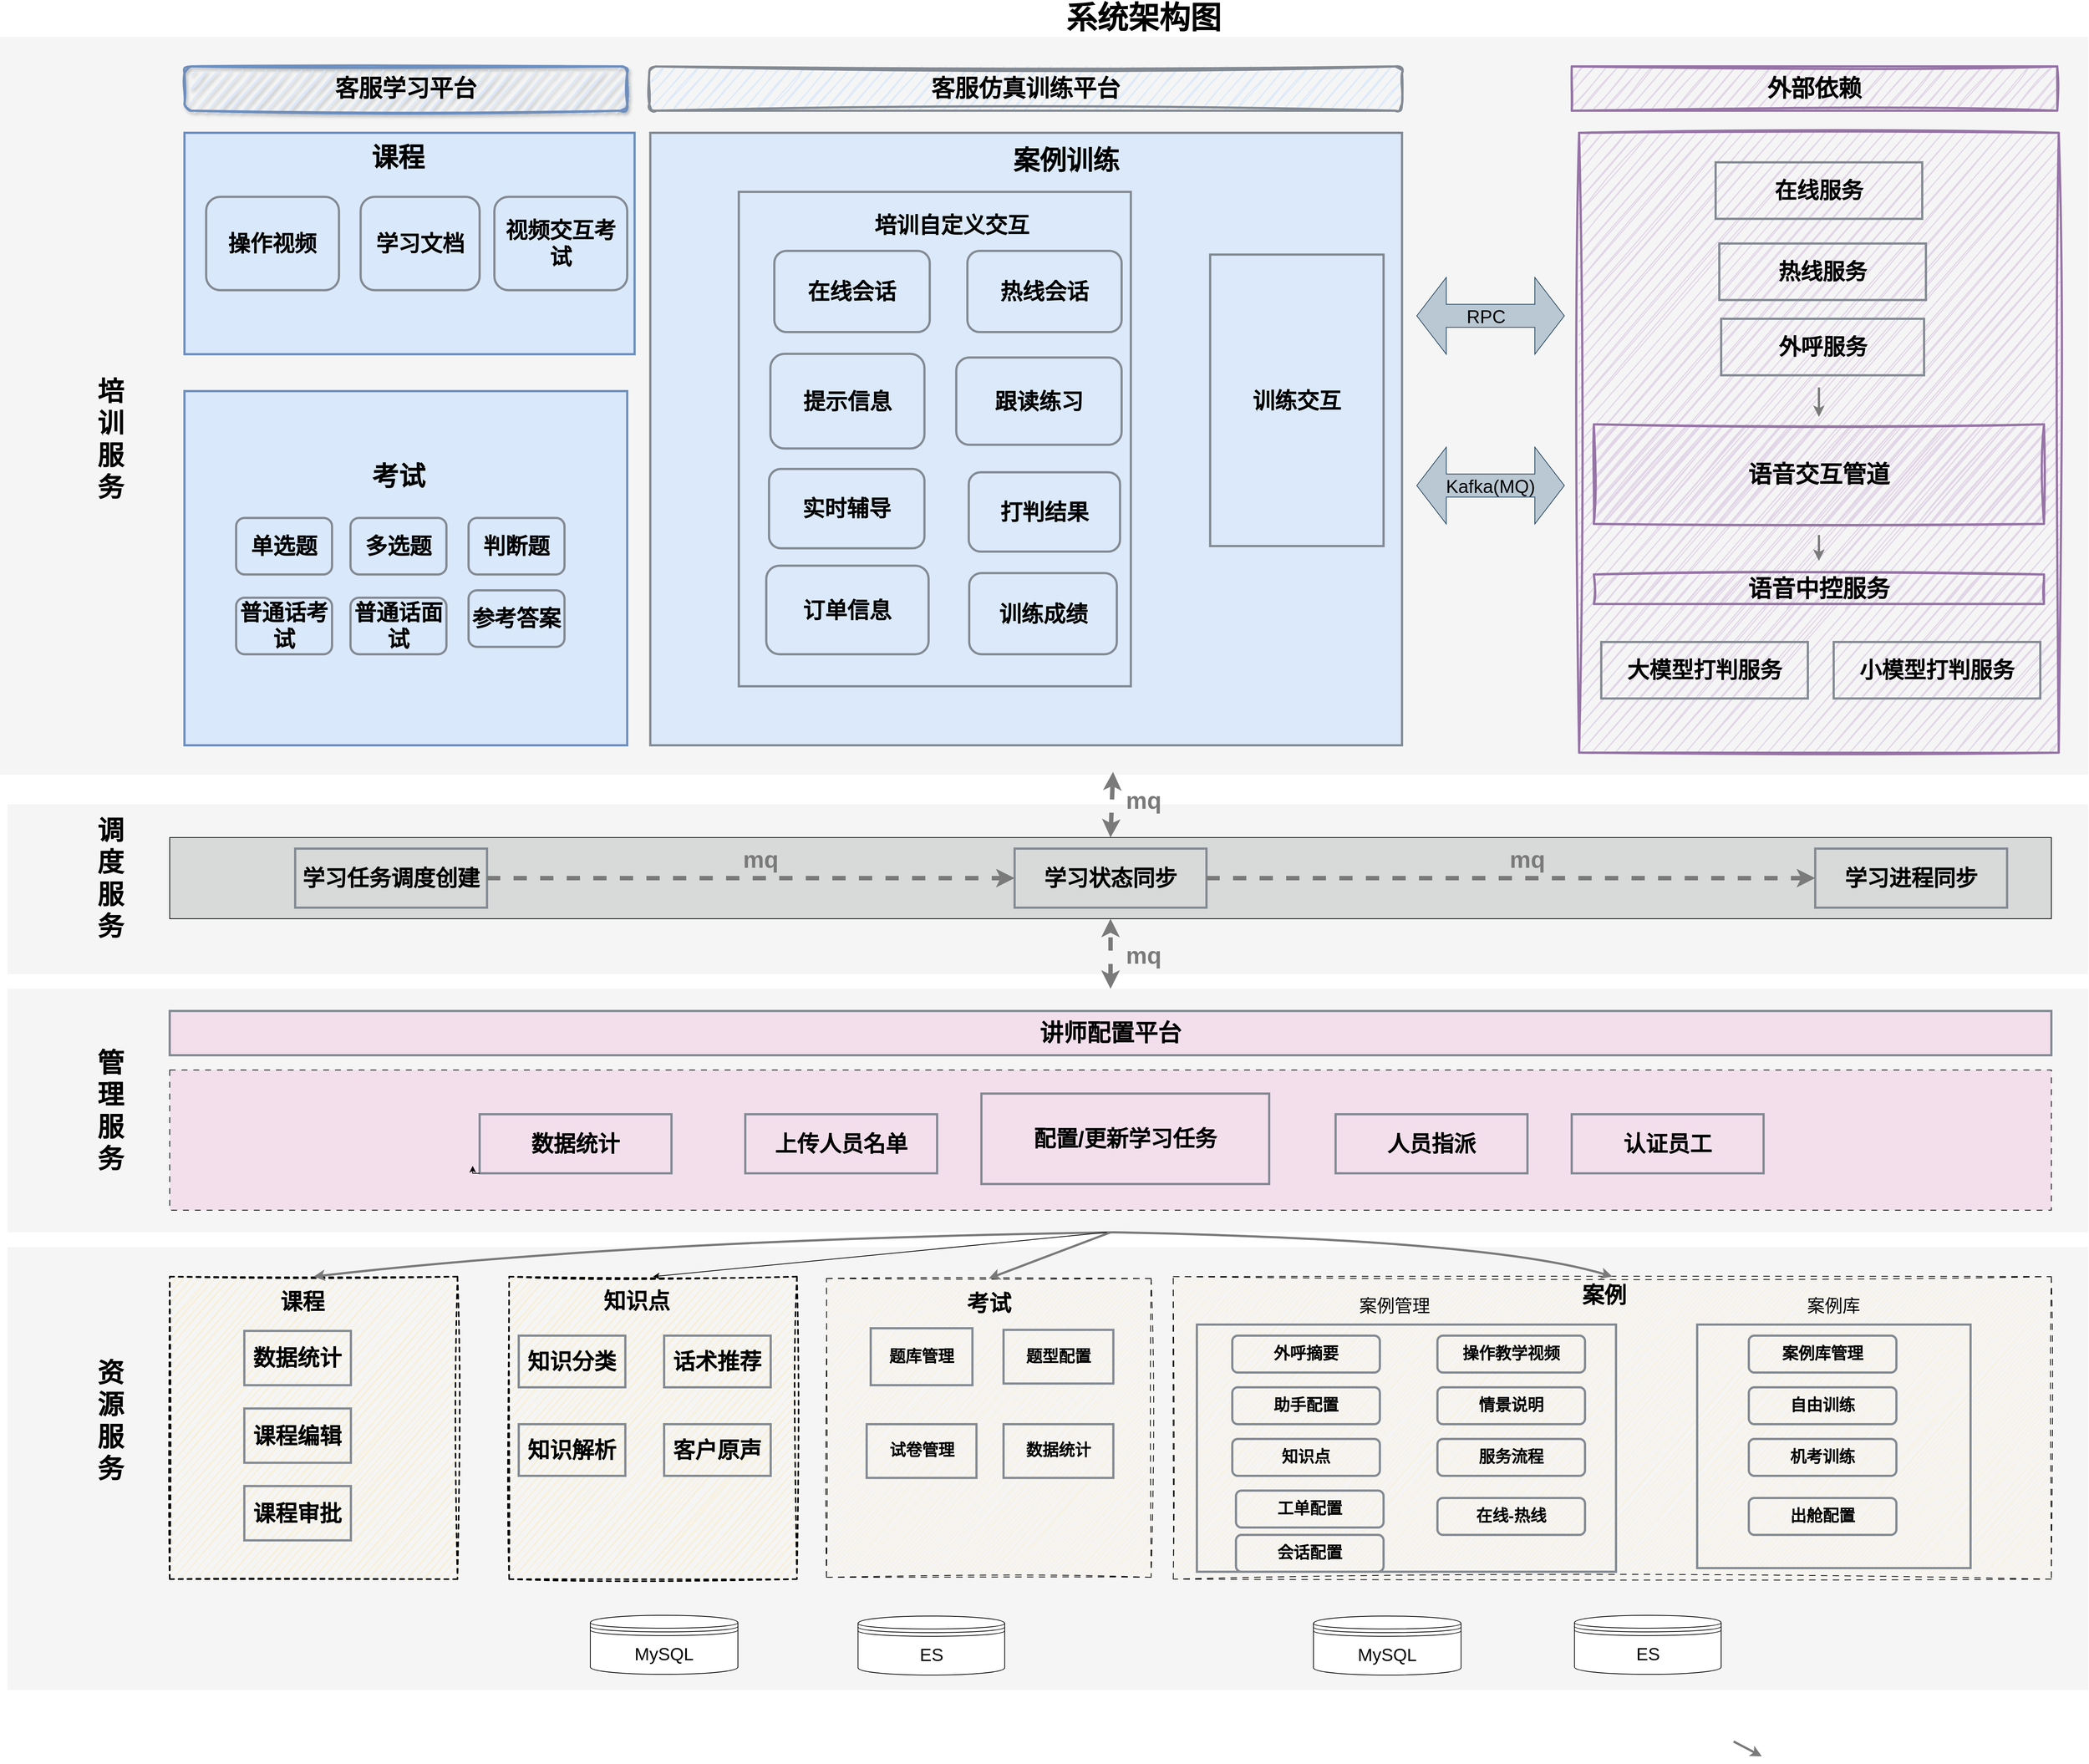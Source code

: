 <mxfile version="24.8.6">
  <diagram name="第 1 页" id="A-eHHzK-GCT5FrcxM3si">
    <mxGraphModel dx="3265" dy="3059" grid="1" gridSize="10" guides="1" tooltips="1" connect="1" arrows="1" fold="1" page="1" pageScale="1" pageWidth="827" pageHeight="1169" math="0" shadow="0">
      <root>
        <mxCell id="0" />
        <mxCell id="1" parent="0" />
        <mxCell id="sV2P0FJGSlzIeBvPtXu7-1" value="" style="rounded=0;whiteSpace=wrap;html=1;strokeColor=none;fillColor=#F5F5F5;" vertex="1" parent="1">
          <mxGeometry x="30" y="670" width="2820" height="600" as="geometry" />
        </mxCell>
        <mxCell id="sV2P0FJGSlzIeBvPtXu7-2" value="" style="rounded=0;whiteSpace=wrap;html=1;dashed=1;dashPattern=8 8;fillColor=#F8EED1;sketch=1;curveFitting=1;jiggle=2;" vertex="1" parent="1">
          <mxGeometry x="1610" y="710" width="1190" height="410" as="geometry" />
        </mxCell>
        <mxCell id="sV2P0FJGSlzIeBvPtXu7-4" value="" style="rounded=0;whiteSpace=wrap;html=1;strokeColor=none;fillColor=#F5F5F5;" vertex="1" parent="1">
          <mxGeometry x="30" y="70" width="2820" height="230" as="geometry" />
        </mxCell>
        <mxCell id="sV2P0FJGSlzIeBvPtXu7-5" value="" style="rounded=0;whiteSpace=wrap;html=1;fillColor=#D8D9D9;" vertex="1" parent="1">
          <mxGeometry x="250" y="115" width="2550" height="110" as="geometry" />
        </mxCell>
        <mxCell id="sV2P0FJGSlzIeBvPtXu7-6" value="" style="rounded=0;whiteSpace=wrap;html=1;strokeColor=none;fillColor=#F5F5F5;" vertex="1" parent="1">
          <mxGeometry x="30" y="320" width="2820" height="330" as="geometry" />
        </mxCell>
        <mxCell id="sV2P0FJGSlzIeBvPtXu7-7" value="" style="rounded=0;whiteSpace=wrap;html=1;strokeColor=none;fillColor=#F5F5F5;" vertex="1" parent="1">
          <mxGeometry x="20" y="-970" width="2830" height="1000" as="geometry" />
        </mxCell>
        <mxCell id="sV2P0FJGSlzIeBvPtXu7-8" value="&lt;b style=&quot;&quot;&gt;&lt;font style=&quot;font-size: 36px;&quot;&gt;资源服务&lt;/font&gt;&lt;/b&gt;" style="text;html=1;align=center;verticalAlign=middle;whiteSpace=wrap;rounded=0;" vertex="1" parent="1">
          <mxGeometry x="150" y="740" width="40" height="330" as="geometry" />
        </mxCell>
        <mxCell id="sV2P0FJGSlzIeBvPtXu7-9" value="&lt;span style=&quot;font-size: 36px;&quot;&gt;&lt;b&gt;培训服务&lt;/b&gt;&lt;/span&gt;" style="text;html=1;align=center;verticalAlign=middle;whiteSpace=wrap;rounded=0;" vertex="1" parent="1">
          <mxGeometry x="150" y="-495" width="40" height="140" as="geometry" />
        </mxCell>
        <mxCell id="sV2P0FJGSlzIeBvPtXu7-10" value="&lt;font size=&quot;1&quot; style=&quot;&quot;&gt;&lt;b style=&quot;font-size: 42px;&quot;&gt;系统架构图&lt;/b&gt;&lt;/font&gt;" style="text;html=1;align=center;verticalAlign=middle;whiteSpace=wrap;rounded=0;" vertex="1" parent="1">
          <mxGeometry x="1365" y="-1010" width="410" height="30" as="geometry" />
        </mxCell>
        <mxCell id="sV2P0FJGSlzIeBvPtXu7-11" value="&lt;font size=&quot;1&quot; style=&quot;&quot;&gt;&lt;b style=&quot;font-size: 32px;&quot;&gt;客服仿真训练平台&lt;/b&gt;&lt;/font&gt;" style="rounded=1;whiteSpace=wrap;html=1;fillColor=#DBE9FA;strokeColor=#838A93;strokeWidth=3;shadow=0;sketch=1;curveFitting=1;jiggle=2;" vertex="1" parent="1">
          <mxGeometry x="900" y="-930" width="1020" height="60" as="geometry" />
        </mxCell>
        <mxCell id="sV2P0FJGSlzIeBvPtXu7-12" value="&lt;b style=&quot;&quot;&gt;&lt;font style=&quot;font-size: 32px;&quot;&gt;讲师配置平台&lt;/font&gt;&lt;/b&gt;" style="rounded=0;whiteSpace=wrap;html=1;strokeColor=#838A93;fillColor=#F3DFEC;strokeWidth=3;" vertex="1" parent="1">
          <mxGeometry x="250" y="350" width="2550" height="60" as="geometry" />
        </mxCell>
        <mxCell id="sV2P0FJGSlzIeBvPtXu7-13" value="" style="rounded=0;whiteSpace=wrap;html=1;fillColor=#dae8fc;strokeColor=#6c8ebf;strokeWidth=3;" vertex="1" parent="1">
          <mxGeometry x="270" y="-840" width="610" height="300" as="geometry" />
        </mxCell>
        <mxCell id="sV2P0FJGSlzIeBvPtXu7-14" value="&lt;font size=&quot;1&quot; style=&quot;&quot;&gt;&lt;b style=&quot;font-size: 36px;&quot;&gt;课程&lt;/b&gt;&lt;/font&gt;" style="text;html=1;align=center;verticalAlign=middle;whiteSpace=wrap;rounded=0;" vertex="1" parent="1">
          <mxGeometry x="479.38" y="-821.87" width="161.25" height="30" as="geometry" />
        </mxCell>
        <mxCell id="sV2P0FJGSlzIeBvPtXu7-15" value="&lt;span style=&quot;font-size: 36px;&quot;&gt;&lt;b&gt;调度服务&lt;/b&gt;&lt;/span&gt;" style="text;html=1;align=center;verticalAlign=middle;whiteSpace=wrap;rounded=0;" vertex="1" parent="1">
          <mxGeometry x="150" y="100" width="40" height="140" as="geometry" />
        </mxCell>
        <mxCell id="sV2P0FJGSlzIeBvPtXu7-16" value="&lt;b style=&quot;&quot;&gt;&lt;font style=&quot;font-size: 36px;&quot;&gt;管理服务&lt;/font&gt;&lt;/b&gt;" style="text;html=1;align=center;verticalAlign=middle;whiteSpace=wrap;rounded=0;" vertex="1" parent="1">
          <mxGeometry x="150" y="415" width="40" height="140" as="geometry" />
        </mxCell>
        <mxCell id="sV2P0FJGSlzIeBvPtXu7-18" value="&lt;font size=&quot;1&quot; style=&quot;&quot;&gt;&lt;b style=&quot;font-size: 36px;&quot;&gt;内容包&lt;/b&gt;&lt;/font&gt;" style="text;html=1;align=center;verticalAlign=middle;whiteSpace=wrap;rounded=0;" vertex="1" parent="1">
          <mxGeometry x="2111.25" y="450" width="127.5" height="30" as="geometry" />
        </mxCell>
        <mxCell id="sV2P0FJGSlzIeBvPtXu7-19" value="" style="rounded=0;whiteSpace=wrap;html=1;dashed=1;dashPattern=8 8;fillColor=#F3DFEC;" vertex="1" parent="1">
          <mxGeometry x="250" y="430" width="2550" height="190" as="geometry" />
        </mxCell>
        <mxCell id="sV2P0FJGSlzIeBvPtXu7-22" value="" style="rounded=0;whiteSpace=wrap;html=1;fillColor=#DBE9FA;strokeColor=#838A93;strokeWidth=3;" vertex="1" parent="1">
          <mxGeometry x="901.25" y="-840" width="1018.75" height="830" as="geometry" />
        </mxCell>
        <mxCell id="sV2P0FJGSlzIeBvPtXu7-23" value="&lt;b style=&quot;&quot;&gt;&lt;font style=&quot;font-size: 36px;&quot;&gt;案例训练&lt;/font&gt;&lt;/b&gt;" style="text;html=1;align=center;verticalAlign=middle;whiteSpace=wrap;rounded=0;" vertex="1" parent="1">
          <mxGeometry x="1392.26" y="-821.87" width="145.62" height="38.13" as="geometry" />
        </mxCell>
        <mxCell id="sV2P0FJGSlzIeBvPtXu7-24" value="&lt;font size=&quot;1&quot; style=&quot;&quot;&gt;&lt;b style=&quot;font-size: 32px;&quot;&gt;客服学习平台&lt;/b&gt;&lt;/font&gt;" style="rounded=1;whiteSpace=wrap;html=1;fillColor=#dae8fc;strokeColor=#6c8ebf;strokeWidth=3;sketch=1;curveFitting=1;jiggle=2;shadow=1;" vertex="1" parent="1">
          <mxGeometry x="270" y="-930" width="600" height="60" as="geometry" />
        </mxCell>
        <mxCell id="sV2P0FJGSlzIeBvPtXu7-25" value="&lt;span style=&quot;font-size: 30px;&quot;&gt;&lt;b&gt;认证员工&lt;/b&gt;&lt;/span&gt;" style="rounded=0;whiteSpace=wrap;html=1;strokeColor=#838A93;fillColor=none;strokeWidth=3;" vertex="1" parent="1">
          <mxGeometry x="2150" y="490" width="260" height="80" as="geometry" />
        </mxCell>
        <mxCell id="sV2P0FJGSlzIeBvPtXu7-26" value="&lt;b style=&quot;&quot;&gt;&lt;font style=&quot;font-size: 30px;&quot;&gt;数据统计&lt;/font&gt;&lt;/b&gt;" style="rounded=0;whiteSpace=wrap;html=1;strokeColor=#838A93;fillColor=none;strokeWidth=3;" vertex="1" parent="1">
          <mxGeometry x="670" y="490" width="260" height="80" as="geometry" />
        </mxCell>
        <mxCell id="sV2P0FJGSlzIeBvPtXu7-27" value="&lt;b style=&quot;&quot;&gt;&lt;font style=&quot;font-size: 30px;&quot;&gt;人员指派&lt;/font&gt;&lt;/b&gt;" style="rounded=0;whiteSpace=wrap;html=1;strokeColor=#838A93;fillColor=none;strokeWidth=3;" vertex="1" parent="1">
          <mxGeometry x="1830" y="490" width="260" height="80" as="geometry" />
        </mxCell>
        <mxCell id="sV2P0FJGSlzIeBvPtXu7-28" value="&lt;b style=&quot;&quot;&gt;&lt;font style=&quot;font-size: 30px;&quot;&gt;上传人员名单&lt;/font&gt;&lt;/b&gt;" style="rounded=0;whiteSpace=wrap;html=1;strokeColor=#838A93;fillColor=none;strokeWidth=3;" vertex="1" parent="1">
          <mxGeometry x="1030" y="490" width="260" height="80" as="geometry" />
        </mxCell>
        <mxCell id="sV2P0FJGSlzIeBvPtXu7-29" value="&lt;b style=&quot;&quot;&gt;&lt;font style=&quot;font-size: 30px;&quot;&gt;配置/更新学习任务&lt;/font&gt;&lt;/b&gt;" style="rounded=0;whiteSpace=wrap;html=1;strokeColor=#838A93;fillColor=none;strokeWidth=3;" vertex="1" parent="1">
          <mxGeometry x="1350" y="462" width="390" height="122.5" as="geometry" />
        </mxCell>
        <mxCell id="sV2P0FJGSlzIeBvPtXu7-44" value="" style="group;sketch=1;curveFitting=1;jiggle=2;" vertex="1" connectable="0" parent="1">
          <mxGeometry x="1140" y="712.5" width="440" height="405" as="geometry" />
        </mxCell>
        <mxCell id="sV2P0FJGSlzIeBvPtXu7-45" value="" style="rounded=0;whiteSpace=wrap;html=1;dashed=1;dashPattern=8 8;fillColor=#F8EED1;sketch=1;curveFitting=1;jiggle=2;" vertex="1" parent="sV2P0FJGSlzIeBvPtXu7-44">
          <mxGeometry width="440.0" height="405" as="geometry" />
        </mxCell>
        <mxCell id="sV2P0FJGSlzIeBvPtXu7-46" value="&lt;font size=&quot;1&quot; style=&quot;&quot;&gt;&lt;b style=&quot;font-size: 30px;&quot;&gt;考试&lt;/b&gt;&lt;/font&gt;" style="text;html=1;align=center;verticalAlign=middle;whiteSpace=wrap;rounded=0;" vertex="1" parent="sV2P0FJGSlzIeBvPtXu7-44">
          <mxGeometry x="183.554" y="19.286" width="72.892" height="28.929" as="geometry" />
        </mxCell>
        <mxCell id="sV2P0FJGSlzIeBvPtXu7-47" value="&lt;span style=&quot;font-size: 22px;&quot;&gt;&lt;b&gt;题型配置&lt;/b&gt;&lt;/span&gt;" style="rounded=0;whiteSpace=wrap;html=1;strokeColor=#838A93;fillColor=none;strokeWidth=3;" vertex="1" parent="sV2P0FJGSlzIeBvPtXu7-44">
          <mxGeometry x="240" y="69.68" width="148.8" height="72.77" as="geometry" />
        </mxCell>
        <mxCell id="sV2P0FJGSlzIeBvPtXu7-48" value="&lt;span style=&quot;font-size: 22px;&quot;&gt;&lt;b&gt;题库管理&lt;/b&gt;&lt;/span&gt;" style="rounded=0;whiteSpace=wrap;html=1;strokeColor=#838A93;fillColor=none;strokeWidth=3;" vertex="1" parent="sV2P0FJGSlzIeBvPtXu7-44">
          <mxGeometry x="60.004" y="67.498" width="137.831" height="77.143" as="geometry" />
        </mxCell>
        <mxCell id="sV2P0FJGSlzIeBvPtXu7-228" value="&lt;span style=&quot;font-size: 22px;&quot;&gt;&lt;b&gt;试卷管理&lt;/b&gt;&lt;/span&gt;" style="rounded=0;whiteSpace=wrap;html=1;strokeColor=#838A93;fillColor=none;strokeWidth=3;" vertex="1" parent="sV2P0FJGSlzIeBvPtXu7-44">
          <mxGeometry x="54.52" y="197.5" width="148.8" height="72.77" as="geometry" />
        </mxCell>
        <mxCell id="sV2P0FJGSlzIeBvPtXu7-229" value="&lt;span style=&quot;font-size: 22px;&quot;&gt;&lt;b&gt;数据统计&lt;/b&gt;&lt;/span&gt;" style="rounded=0;whiteSpace=wrap;html=1;strokeColor=#838A93;fillColor=none;strokeWidth=3;" vertex="1" parent="sV2P0FJGSlzIeBvPtXu7-44">
          <mxGeometry x="240" y="197.5" width="148.8" height="72.77" as="geometry" />
        </mxCell>
        <mxCell id="sV2P0FJGSlzIeBvPtXu7-56" value="" style="group;sketch=1;curveFitting=1;jiggle=2;shadow=0;" vertex="1" connectable="0" parent="1">
          <mxGeometry x="250" y="710" width="390" height="410" as="geometry" />
        </mxCell>
        <mxCell id="sV2P0FJGSlzIeBvPtXu7-57" value="" style="rounded=0;whiteSpace=wrap;html=1;dashed=1;fillColor=#F8EED1;strokeWidth=2;sketch=1;curveFitting=1;jiggle=2;" vertex="1" parent="sV2P0FJGSlzIeBvPtXu7-56">
          <mxGeometry width="390" height="410" as="geometry" />
        </mxCell>
        <mxCell id="sV2P0FJGSlzIeBvPtXu7-58" value="&lt;font size=&quot;1&quot; style=&quot;&quot;&gt;&lt;b style=&quot;font-size: 30px;&quot;&gt;课程&lt;/b&gt;&lt;/font&gt;" style="text;html=1;align=center;verticalAlign=middle;whiteSpace=wrap;rounded=0;" vertex="1" parent="sV2P0FJGSlzIeBvPtXu7-56">
          <mxGeometry x="140" y="19.52" width="80" height="29.29" as="geometry" />
        </mxCell>
        <mxCell id="sV2P0FJGSlzIeBvPtXu7-214" value="&lt;b style=&quot;&quot;&gt;&lt;font style=&quot;font-size: 30px;&quot;&gt;数据统计&lt;/font&gt;&lt;/b&gt;" style="rounded=0;whiteSpace=wrap;html=1;strokeColor=#838A93;fillColor=none;strokeWidth=3;" vertex="1" parent="sV2P0FJGSlzIeBvPtXu7-56">
          <mxGeometry x="101.111" y="73.59" width="144.444" height="73.59" as="geometry" />
        </mxCell>
        <mxCell id="sV2P0FJGSlzIeBvPtXu7-215" value="&lt;b style=&quot;&quot;&gt;&lt;font style=&quot;font-size: 30px;&quot;&gt;课程编辑&lt;/font&gt;&lt;/b&gt;" style="rounded=0;whiteSpace=wrap;html=1;strokeColor=#838A93;fillColor=none;strokeWidth=3;" vertex="1" parent="sV2P0FJGSlzIeBvPtXu7-56">
          <mxGeometry x="101.106" y="178.718" width="144.444" height="73.59" as="geometry" />
        </mxCell>
        <mxCell id="sV2P0FJGSlzIeBvPtXu7-216" value="&lt;span style=&quot;font-size: 30px;&quot;&gt;&lt;b&gt;课程审批&lt;/b&gt;&lt;/span&gt;" style="rounded=0;whiteSpace=wrap;html=1;strokeColor=#838A93;fillColor=none;strokeWidth=3;" vertex="1" parent="sV2P0FJGSlzIeBvPtXu7-56">
          <mxGeometry x="101.106" y="283.846" width="144.444" height="73.59" as="geometry" />
        </mxCell>
        <mxCell id="sV2P0FJGSlzIeBvPtXu7-82" value="&lt;b style=&quot;&quot;&gt;&lt;font style=&quot;font-size: 30px;&quot;&gt;学习任务调度创建&lt;/font&gt;&lt;/b&gt;" style="rounded=0;whiteSpace=wrap;html=1;strokeColor=#838A93;fillColor=none;strokeWidth=3;" vertex="1" parent="1">
          <mxGeometry x="420" y="130" width="260" height="80" as="geometry" />
        </mxCell>
        <mxCell id="sV2P0FJGSlzIeBvPtXu7-83" value="&lt;b style=&quot;&quot;&gt;&lt;font style=&quot;font-size: 30px;&quot;&gt;学习状态同步&lt;/font&gt;&lt;/b&gt;" style="rounded=0;whiteSpace=wrap;html=1;strokeColor=#838A93;fillColor=none;strokeWidth=3;" vertex="1" parent="1">
          <mxGeometry x="1395" y="130" width="260" height="80" as="geometry" />
        </mxCell>
        <mxCell id="sV2P0FJGSlzIeBvPtXu7-84" value="&lt;b style=&quot;&quot;&gt;&lt;font style=&quot;font-size: 30px;&quot;&gt;学习进程同步&lt;/font&gt;&lt;/b&gt;" style="rounded=0;whiteSpace=wrap;html=1;strokeColor=#838A93;fillColor=none;strokeWidth=3;" vertex="1" parent="1">
          <mxGeometry x="2480" y="130" width="260" height="80" as="geometry" />
        </mxCell>
        <mxCell id="sV2P0FJGSlzIeBvPtXu7-85" value="&lt;font color=&quot;#7a7a7a&quot; style=&quot;font-size: 32px;&quot;&gt;&lt;b&gt;mq&lt;/b&gt;&lt;/font&gt;" style="text;html=1;align=center;verticalAlign=middle;whiteSpace=wrap;rounded=0;" vertex="1" parent="1">
          <mxGeometry x="1540" y="260" width="60" height="30" as="geometry" />
        </mxCell>
        <mxCell id="sV2P0FJGSlzIeBvPtXu7-86" value="" style="rounded=0;whiteSpace=wrap;html=1;fillColor=#e1d5e7;strokeColor=#9673a6;strokeWidth=3;shadow=0;glass=0;sketch=1;curveFitting=1;jiggle=2;" vertex="1" parent="1">
          <mxGeometry x="2160" y="-840" width="650" height="840" as="geometry" />
        </mxCell>
        <mxCell id="sV2P0FJGSlzIeBvPtXu7-88" value="" style="rounded=0;whiteSpace=wrap;html=1;fillColor=#dae8fc;strokeColor=#6c8ebf;strokeWidth=3;" vertex="1" parent="1">
          <mxGeometry x="270" y="-490" width="600" height="480" as="geometry" />
        </mxCell>
        <mxCell id="sV2P0FJGSlzIeBvPtXu7-89" value="&lt;font size=&quot;1&quot; style=&quot;&quot;&gt;&lt;b style=&quot;font-size: 36px;&quot;&gt;考试&lt;/b&gt;&lt;/font&gt;" style="text;html=1;align=center;verticalAlign=middle;whiteSpace=wrap;rounded=0;" vertex="1" parent="1">
          <mxGeometry x="498.75" y="-390" width="122.5" height="30" as="geometry" />
        </mxCell>
        <mxCell id="sV2P0FJGSlzIeBvPtXu7-91" value="&lt;font color=&quot;#7a7a7a&quot; style=&quot;font-size: 32px;&quot;&gt;&lt;b&gt;mq&lt;/b&gt;&lt;/font&gt;" style="text;html=1;align=center;verticalAlign=middle;whiteSpace=wrap;rounded=0;" vertex="1" parent="1">
          <mxGeometry x="1540" y="50" width="60" height="30" as="geometry" />
        </mxCell>
        <mxCell id="sV2P0FJGSlzIeBvPtXu7-92" value="" style="endArrow=classic;startArrow=classic;html=1;rounded=0;exitX=0.5;exitY=0;exitDx=0;exitDy=0;strokeWidth=6;dashed=1;strokeColor=#7A7A7A;entryX=0.533;entryY=0.996;entryDx=0;entryDy=0;entryPerimeter=0;" edge="1" parent="1" source="sV2P0FJGSlzIeBvPtXu7-5" target="sV2P0FJGSlzIeBvPtXu7-7">
          <mxGeometry width="50" height="50" relative="1" as="geometry">
            <mxPoint x="1790" y="180" as="sourcePoint" />
            <mxPoint x="1525" y="50" as="targetPoint" />
          </mxGeometry>
        </mxCell>
        <mxCell id="sV2P0FJGSlzIeBvPtXu7-93" value="" style="endArrow=classic;startArrow=classic;html=1;rounded=0;entryX=0.5;entryY=1;entryDx=0;entryDy=0;strokeWidth=6;strokeColor=#7A7A7A;dashed=1;" edge="1" parent="1" target="sV2P0FJGSlzIeBvPtXu7-5">
          <mxGeometry width="50" height="50" relative="1" as="geometry">
            <mxPoint x="1525" y="320" as="sourcePoint" />
            <mxPoint x="1840" y="130" as="targetPoint" />
          </mxGeometry>
        </mxCell>
        <mxCell id="sV2P0FJGSlzIeBvPtXu7-94" value="&lt;font style=&quot;font-size: 30px;&quot;&gt;&lt;b&gt;训练交互&lt;/b&gt;&lt;/font&gt;" style="rounded=0;whiteSpace=wrap;html=1;fillColor=#DBE9FA;strokeColor=#838A93;strokeWidth=3;" vertex="1" parent="1">
          <mxGeometry x="1660" y="-675" width="235" height="395" as="geometry" />
        </mxCell>
        <mxCell id="sV2P0FJGSlzIeBvPtXu7-95" value="" style="rounded=0;whiteSpace=wrap;html=1;strokeColor=#838A93;strokeWidth=3;fillColor=none;" vertex="1" parent="1">
          <mxGeometry x="1021.25" y="-760" width="531.25" height="670" as="geometry" />
        </mxCell>
        <mxCell id="sV2P0FJGSlzIeBvPtXu7-96" value="&lt;font style=&quot;font-size: 30px;&quot;&gt;&lt;b&gt;提示信息&lt;/b&gt;&lt;/font&gt;" style="rounded=1;whiteSpace=wrap;html=1;strokeColor=#838A93;strokeWidth=3;fillColor=none;" vertex="1" parent="1">
          <mxGeometry x="1064.06" y="-540.5" width="208.75" height="128.28" as="geometry" />
        </mxCell>
        <mxCell id="sV2P0FJGSlzIeBvPtXu7-97" value="&lt;font style=&quot;font-size: 30px;&quot;&gt;&lt;b&gt;实时辅导&lt;/b&gt;&lt;/font&gt;" style="rounded=1;whiteSpace=wrap;html=1;strokeColor=#838A93;strokeWidth=3;fillColor=none;" vertex="1" parent="1">
          <mxGeometry x="1062.19" y="-384.5" width="210.62" height="107.5" as="geometry" />
        </mxCell>
        <mxCell id="sV2P0FJGSlzIeBvPtXu7-98" value="&lt;font style=&quot;font-size: 30px;&quot;&gt;&lt;b&gt;跟读练习&lt;/b&gt;&lt;/font&gt;" style="rounded=1;whiteSpace=wrap;html=1;strokeColor=#838A93;strokeWidth=3;fillColor=none;" vertex="1" parent="1">
          <mxGeometry x="1315.93" y="-535.5" width="224.07" height="118.28" as="geometry" />
        </mxCell>
        <mxCell id="sV2P0FJGSlzIeBvPtXu7-99" value="&lt;span style=&quot;font-size: 30px;&quot;&gt;&lt;b&gt;打判结果&lt;/b&gt;&lt;/span&gt;" style="rounded=1;whiteSpace=wrap;html=1;strokeColor=#838A93;strokeWidth=3;fillColor=none;" vertex="1" parent="1">
          <mxGeometry x="1332.88" y="-380" width="205" height="107.5" as="geometry" />
        </mxCell>
        <mxCell id="sV2P0FJGSlzIeBvPtXu7-100" value="&lt;font style=&quot;font-size: 30px;&quot;&gt;&lt;b&gt;订单信息&lt;/b&gt;&lt;/font&gt;" style="rounded=1;whiteSpace=wrap;html=1;strokeColor=#838A93;strokeWidth=3;fillColor=none;" vertex="1" parent="1">
          <mxGeometry x="1058.43" y="-253.43" width="220" height="120" as="geometry" />
        </mxCell>
        <mxCell id="sV2P0FJGSlzIeBvPtXu7-101" value="&lt;span style=&quot;font-size: 30px;&quot;&gt;&lt;b&gt;训练成绩&lt;/b&gt;&lt;/span&gt;" style="rounded=1;whiteSpace=wrap;html=1;strokeColor=#838A93;strokeWidth=3;fillColor=none;" vertex="1" parent="1">
          <mxGeometry x="1333.5" y="-243.43" width="200" height="110" as="geometry" />
        </mxCell>
        <mxCell id="sV2P0FJGSlzIeBvPtXu7-102" value="&lt;font size=&quot;1&quot; style=&quot;&quot;&gt;&lt;b style=&quot;font-size: 30px;&quot;&gt;培训自定义交互&lt;/b&gt;&lt;/font&gt;" style="text;html=1;align=center;verticalAlign=middle;whiteSpace=wrap;rounded=0;" vertex="1" parent="1">
          <mxGeometry x="1200.93" y="-730" width="217.5" height="30" as="geometry" />
        </mxCell>
        <mxCell id="sV2P0FJGSlzIeBvPtXu7-105" value="&lt;font size=&quot;1&quot; style=&quot;&quot;&gt;&lt;b style=&quot;font-size: 32px;&quot;&gt;语音中控服务&lt;/b&gt;&lt;/font&gt;" style="rounded=0;whiteSpace=wrap;html=1;fillColor=#e1d5e7;strokeColor=#9673a6;strokeWidth=3;sketch=1;curveFitting=1;jiggle=2;" vertex="1" parent="1">
          <mxGeometry x="2180" y="-241.55" width="610" height="40" as="geometry" />
        </mxCell>
        <mxCell id="sV2P0FJGSlzIeBvPtXu7-120" value="&lt;span style=&quot;font-size: 30px;&quot;&gt;&lt;b&gt;大模型打判服务&lt;/b&gt;&lt;/span&gt;" style="rounded=0;whiteSpace=wrap;html=1;strokeColor=#838A93;strokeWidth=3;fillColor=none;" vertex="1" parent="1">
          <mxGeometry x="2190" y="-150" width="280" height="76.57" as="geometry" />
        </mxCell>
        <mxCell id="sV2P0FJGSlzIeBvPtXu7-121" value="&lt;span style=&quot;font-size: 30px;&quot;&gt;&lt;b&gt;小模型打判服务&lt;/b&gt;&lt;/span&gt;" style="rounded=0;whiteSpace=wrap;html=1;strokeColor=#838A93;strokeWidth=3;fillColor=none;" vertex="1" parent="1">
          <mxGeometry x="2505" y="-150" width="280" height="76.57" as="geometry" />
        </mxCell>
        <mxCell id="sV2P0FJGSlzIeBvPtXu7-123" value="&lt;font size=&quot;1&quot; style=&quot;&quot;&gt;&lt;b style=&quot;font-size: 32px;&quot;&gt;语音交互管道&lt;/b&gt;&lt;/font&gt;" style="rounded=0;whiteSpace=wrap;html=1;fillColor=#e1d5e7;strokeColor=#9673a6;strokeWidth=3;sketch=1;curveFitting=1;jiggle=2;" vertex="1" parent="1">
          <mxGeometry x="2180" y="-445" width="610" height="135" as="geometry" />
        </mxCell>
        <mxCell id="sV2P0FJGSlzIeBvPtXu7-135" value="&lt;span style=&quot;font-size: 30px;&quot;&gt;&lt;b&gt;操作视频&lt;/b&gt;&lt;/span&gt;" style="rounded=1;whiteSpace=wrap;html=1;strokeColor=#838A93;strokeWidth=3;fillColor=none;" vertex="1" parent="1">
          <mxGeometry x="299.38" y="-753.21" width="180" height="126.41" as="geometry" />
        </mxCell>
        <mxCell id="sV2P0FJGSlzIeBvPtXu7-136" value="&lt;font style=&quot;font-size: 30px;&quot;&gt;&lt;b&gt;视频交互考试&lt;/b&gt;&lt;/font&gt;" style="rounded=1;whiteSpace=wrap;html=1;strokeColor=#838A93;strokeWidth=3;fillColor=none;" vertex="1" parent="1">
          <mxGeometry x="690" y="-753.21" width="180" height="126.41" as="geometry" />
        </mxCell>
        <mxCell id="sV2P0FJGSlzIeBvPtXu7-139" value="&lt;font style=&quot;font-size: 30px;&quot;&gt;&lt;b&gt;学习文档&lt;/b&gt;&lt;/font&gt;" style="rounded=1;whiteSpace=wrap;html=1;strokeColor=#838A93;strokeWidth=3;fillColor=none;" vertex="1" parent="1">
          <mxGeometry x="508.75" y="-753.21" width="161.25" height="126.41" as="geometry" />
        </mxCell>
        <mxCell id="sV2P0FJGSlzIeBvPtXu7-140" value="&lt;span style=&quot;font-size: 30px;&quot;&gt;&lt;b&gt;单选题&lt;/b&gt;&lt;/span&gt;" style="rounded=1;whiteSpace=wrap;html=1;strokeColor=#838A93;strokeWidth=3;fillColor=none;" vertex="1" parent="1">
          <mxGeometry x="340" y="-318.12" width="130" height="76.57" as="geometry" />
        </mxCell>
        <mxCell id="sV2P0FJGSlzIeBvPtXu7-141" value="&lt;span style=&quot;font-size: 30px;&quot;&gt;&lt;b&gt;多选题&lt;/b&gt;&lt;/span&gt;" style="rounded=1;whiteSpace=wrap;html=1;strokeColor=#838A93;strokeWidth=3;fillColor=none;" vertex="1" parent="1">
          <mxGeometry x="495" y="-318.12" width="130" height="76.57" as="geometry" />
        </mxCell>
        <mxCell id="sV2P0FJGSlzIeBvPtXu7-142" value="&lt;span style=&quot;font-size: 30px;&quot;&gt;&lt;b&gt;判断题&lt;/b&gt;&lt;/span&gt;" style="rounded=1;whiteSpace=wrap;html=1;strokeColor=#838A93;strokeWidth=3;fillColor=none;" vertex="1" parent="1">
          <mxGeometry x="655" y="-318.12" width="130" height="76.57" as="geometry" />
        </mxCell>
        <mxCell id="sV2P0FJGSlzIeBvPtXu7-143" value="&lt;span style=&quot;font-size: 30px;&quot;&gt;&lt;b&gt;普通话考试&lt;/b&gt;&lt;/span&gt;" style="rounded=1;whiteSpace=wrap;html=1;strokeColor=#838A93;strokeWidth=3;fillColor=none;" vertex="1" parent="1">
          <mxGeometry x="340" y="-210" width="130" height="76.57" as="geometry" />
        </mxCell>
        <mxCell id="sV2P0FJGSlzIeBvPtXu7-144" value="&lt;span style=&quot;font-size: 30px;&quot;&gt;&lt;b&gt;参考答案&lt;/b&gt;&lt;/span&gt;" style="rounded=1;whiteSpace=wrap;html=1;strokeColor=#838A93;strokeWidth=3;fillColor=none;" vertex="1" parent="1">
          <mxGeometry x="655" y="-220" width="130" height="76.57" as="geometry" />
        </mxCell>
        <mxCell id="sV2P0FJGSlzIeBvPtXu7-145" value="" style="endArrow=classic;html=1;rounded=0;entryX=0.5;entryY=0;entryDx=0;entryDy=0;curved=1;strokeWidth=3;strokeColor=#7A7A7A;" edge="1" parent="1" target="sV2P0FJGSlzIeBvPtXu7-57">
          <mxGeometry width="50" height="50" relative="1" as="geometry">
            <mxPoint x="1530" y="650" as="sourcePoint" />
            <mxPoint x="1870" y="720" as="targetPoint" />
            <Array as="points">
              <mxPoint x="880" y="660" />
            </Array>
          </mxGeometry>
        </mxCell>
        <mxCell id="sV2P0FJGSlzIeBvPtXu7-146" value="" style="endArrow=classic;html=1;rounded=0;entryX=0.5;entryY=0;entryDx=0;entryDy=0;strokeWidth=3;strokeColor=#7A7A7A;curved=1;" edge="1" parent="1" target="sV2P0FJGSlzIeBvPtXu7-2">
          <mxGeometry width="50" height="50" relative="1" as="geometry">
            <mxPoint x="1530" y="650" as="sourcePoint" />
            <mxPoint x="1870" y="720" as="targetPoint" />
            <Array as="points">
              <mxPoint x="2040" y="660" />
            </Array>
          </mxGeometry>
        </mxCell>
        <mxCell id="sV2P0FJGSlzIeBvPtXu7-147" value="" style="endArrow=classic;html=1;rounded=0;entryX=0.5;entryY=0;entryDx=0;entryDy=0;strokeColor=#7A7A7A;strokeWidth=3;" edge="1" parent="1" target="sV2P0FJGSlzIeBvPtXu7-45">
          <mxGeometry width="50" height="50" relative="1" as="geometry">
            <mxPoint x="1525" y="650" as="sourcePoint" />
            <mxPoint x="1870" y="720" as="targetPoint" />
          </mxGeometry>
        </mxCell>
        <mxCell id="sV2P0FJGSlzIeBvPtXu7-150" value="" style="endArrow=classic;html=1;rounded=0;exitX=1;exitY=0.5;exitDx=0;exitDy=0;entryX=0;entryY=0.5;entryDx=0;entryDy=0;strokeWidth=6;strokeColor=#7A7A7A;dashed=1;" edge="1" parent="1" source="sV2P0FJGSlzIeBvPtXu7-82" target="sV2P0FJGSlzIeBvPtXu7-83">
          <mxGeometry width="50" height="50" relative="1" as="geometry">
            <mxPoint x="1220" y="440" as="sourcePoint" />
            <mxPoint x="1270" y="390" as="targetPoint" />
          </mxGeometry>
        </mxCell>
        <mxCell id="sV2P0FJGSlzIeBvPtXu7-151" value="" style="endArrow=classic;html=1;rounded=0;exitX=1;exitY=0.5;exitDx=0;exitDy=0;entryX=0;entryY=0.5;entryDx=0;entryDy=0;strokeWidth=6;strokeColor=#7A7A7A;dashed=1;" edge="1" parent="1" source="sV2P0FJGSlzIeBvPtXu7-83" target="sV2P0FJGSlzIeBvPtXu7-84">
          <mxGeometry width="50" height="50" relative="1" as="geometry">
            <mxPoint x="1980" y="440" as="sourcePoint" />
            <mxPoint x="2030" y="390" as="targetPoint" />
          </mxGeometry>
        </mxCell>
        <mxCell id="sV2P0FJGSlzIeBvPtXu7-152" value="" style="endArrow=classic;html=1;rounded=0;exitX=0.5;exitY=1;exitDx=0;exitDy=0;entryX=0.5;entryY=0;entryDx=0;entryDy=0;strokeWidth=3;strokeColor=#7A7A7A;" edge="1" parent="1">
          <mxGeometry width="50" height="50" relative="1" as="geometry">
            <mxPoint x="2485" y="-495.0" as="sourcePoint" />
            <mxPoint x="2485" y="-455.0" as="targetPoint" />
          </mxGeometry>
        </mxCell>
        <mxCell id="sV2P0FJGSlzIeBvPtXu7-153" value="" style="endArrow=classic;html=1;rounded=0;exitX=0.5;exitY=1;exitDx=0;exitDy=0;strokeWidth=3;strokeColor=#7A7A7A;" edge="1" parent="1">
          <mxGeometry width="50" height="50" relative="1" as="geometry">
            <mxPoint x="2485" y="-295.0" as="sourcePoint" />
            <mxPoint x="2485" y="-260" as="targetPoint" />
          </mxGeometry>
        </mxCell>
        <mxCell id="sV2P0FJGSlzIeBvPtXu7-156" value="&lt;span style=&quot;font-size: 30px;&quot;&gt;&lt;b&gt;在线服务&lt;/b&gt;&lt;/span&gt;" style="rounded=0;whiteSpace=wrap;html=1;strokeColor=#838A93;strokeWidth=3;fillColor=none;" vertex="1" parent="1">
          <mxGeometry x="2345" y="-800" width="280" height="76.57" as="geometry" />
        </mxCell>
        <mxCell id="sV2P0FJGSlzIeBvPtXu7-157" value="&lt;span style=&quot;font-size: 30px;&quot;&gt;&lt;b&gt;外呼服务&lt;/b&gt;&lt;/span&gt;" style="rounded=0;whiteSpace=wrap;html=1;strokeColor=#838A93;strokeWidth=3;fillColor=none;" vertex="1" parent="1">
          <mxGeometry x="2352.5" y="-588" width="275" height="76.57" as="geometry" />
        </mxCell>
        <mxCell id="sV2P0FJGSlzIeBvPtXu7-158" value="&lt;span style=&quot;font-size: 30px;&quot;&gt;&lt;b&gt;热线服务&lt;/b&gt;&lt;/span&gt;" style="rounded=0;whiteSpace=wrap;html=1;strokeColor=#838A93;strokeWidth=3;fillColor=none;" vertex="1" parent="1">
          <mxGeometry x="2350" y="-690" width="280" height="76.57" as="geometry" />
        </mxCell>
        <mxCell id="sV2P0FJGSlzIeBvPtXu7-159" value="&lt;font size=&quot;1&quot; color=&quot;#7a7a7a&quot; style=&quot;&quot;&gt;&lt;b style=&quot;font-size: 32px;&quot;&gt;mq&lt;/b&gt;&lt;/font&gt;" style="text;html=1;align=center;verticalAlign=middle;whiteSpace=wrap;rounded=0;" vertex="1" parent="1">
          <mxGeometry x="1021.25" y="130" width="60" height="30" as="geometry" />
        </mxCell>
        <mxCell id="sV2P0FJGSlzIeBvPtXu7-160" value="&lt;font size=&quot;1&quot; color=&quot;#7a7a7a&quot; style=&quot;&quot;&gt;&lt;b style=&quot;font-size: 32px;&quot;&gt;mq&lt;/b&gt;&lt;/font&gt;" style="text;html=1;align=center;verticalAlign=middle;whiteSpace=wrap;rounded=0;" vertex="1" parent="1">
          <mxGeometry x="2060" y="130" width="60" height="30" as="geometry" />
        </mxCell>
        <mxCell id="sV2P0FJGSlzIeBvPtXu7-167" value="&lt;span style=&quot;font-size: 30px;&quot;&gt;&lt;b&gt;普通话面试&lt;/b&gt;&lt;/span&gt;" style="rounded=1;whiteSpace=wrap;html=1;strokeColor=#838A93;strokeWidth=3;fillColor=none;" vertex="1" parent="1">
          <mxGeometry x="495" y="-210" width="130" height="76.57" as="geometry" />
        </mxCell>
        <mxCell id="sV2P0FJGSlzIeBvPtXu7-168" value="&lt;font size=&quot;1&quot; style=&quot;&quot;&gt;&lt;b style=&quot;font-size: 30px;&quot;&gt;案例&lt;/b&gt;&lt;/font&gt;" style="text;html=1;align=center;verticalAlign=middle;whiteSpace=wrap;rounded=0;" vertex="1" parent="1">
          <mxGeometry x="2130" y="720" width="127.5" height="30" as="geometry" />
        </mxCell>
        <mxCell id="sV2P0FJGSlzIeBvPtXu7-172" value="&lt;span style=&quot;font-size: 22px;&quot;&gt;&lt;b&gt;知识点&lt;/b&gt;&lt;/span&gt;" style="rounded=1;whiteSpace=wrap;html=1;strokeColor=#838A93;fillColor=none;strokeWidth=3;" vertex="1" parent="1">
          <mxGeometry x="1690" y="930" width="200" height="50" as="geometry" />
        </mxCell>
        <mxCell id="sV2P0FJGSlzIeBvPtXu7-176" value="" style="rounded=0;whiteSpace=wrap;html=1;strokeColor=#838A93;fillColor=none;strokeWidth=3;" vertex="1" parent="1">
          <mxGeometry x="1642" y="775" width="568" height="335" as="geometry" />
        </mxCell>
        <mxCell id="sV2P0FJGSlzIeBvPtXu7-182" value="&lt;span style=&quot;font-size: 22px;&quot;&gt;&lt;b&gt;会话配置&lt;/b&gt;&lt;/span&gt;" style="rounded=1;whiteSpace=wrap;html=1;strokeColor=#838A93;fillColor=none;strokeWidth=3;" vertex="1" parent="1">
          <mxGeometry x="1695" y="1060" width="200" height="50" as="geometry" />
        </mxCell>
        <mxCell id="sV2P0FJGSlzIeBvPtXu7-183" value="&lt;span style=&quot;font-size: 22px;&quot;&gt;&lt;b&gt;在线-热线&lt;/b&gt;&lt;/span&gt;" style="rounded=1;whiteSpace=wrap;html=1;strokeColor=#838A93;fillColor=none;strokeWidth=3;" vertex="1" parent="1">
          <mxGeometry x="1968" y="1010" width="200" height="50" as="geometry" />
        </mxCell>
        <mxCell id="sV2P0FJGSlzIeBvPtXu7-201" value="&lt;span style=&quot;font-size: 22px;&quot;&gt;&lt;b&gt;工单配置&lt;/b&gt;&lt;/span&gt;" style="rounded=1;whiteSpace=wrap;html=1;strokeColor=#838A93;fillColor=none;strokeWidth=3;" vertex="1" parent="1">
          <mxGeometry x="1695" y="1000" width="200" height="50" as="geometry" />
        </mxCell>
        <mxCell id="sV2P0FJGSlzIeBvPtXu7-203" value="&lt;span style=&quot;font-size: 22px;&quot;&gt;&lt;b&gt;助手配置&lt;/b&gt;&lt;/span&gt;" style="rounded=1;whiteSpace=wrap;html=1;strokeColor=#838A93;fillColor=none;strokeWidth=3;" vertex="1" parent="1">
          <mxGeometry x="1690" y="860" width="200" height="50" as="geometry" />
        </mxCell>
        <mxCell id="sV2P0FJGSlzIeBvPtXu7-204" value="&lt;span style=&quot;font-size: 22px;&quot;&gt;&lt;b&gt;外呼摘要&lt;/b&gt;&lt;/span&gt;" style="rounded=1;whiteSpace=wrap;html=1;strokeColor=#838A93;fillColor=none;strokeWidth=3;" vertex="1" parent="1">
          <mxGeometry x="1690" y="790" width="200" height="50" as="geometry" />
        </mxCell>
        <mxCell id="sV2P0FJGSlzIeBvPtXu7-206" value="" style="endArrow=classic;html=1;rounded=0;exitX=0.75;exitY=1;exitDx=0;exitDy=0;entryX=0.5;entryY=0;entryDx=0;entryDy=0;strokeWidth=3;strokeColor=#7A7A7A;" edge="1" parent="1">
          <mxGeometry width="50" height="50" relative="1" as="geometry">
            <mxPoint x="2369.375" y="1340" as="sourcePoint" />
            <mxPoint x="2407.5" y="1360" as="targetPoint" />
          </mxGeometry>
        </mxCell>
        <mxCell id="sV2P0FJGSlzIeBvPtXu7-208" value="&lt;font style=&quot;font-size: 24px;&quot;&gt;MySQL&lt;/font&gt;" style="shape=datastore;whiteSpace=wrap;html=1;" vertex="1" parent="1">
          <mxGeometry x="1800" y="1170" width="200" height="80" as="geometry" />
        </mxCell>
        <mxCell id="sV2P0FJGSlzIeBvPtXu7-209" value="&lt;font style=&quot;font-size: 24px;&quot;&gt;ES&lt;/font&gt;" style="shape=datastore;whiteSpace=wrap;html=1;" vertex="1" parent="1">
          <mxGeometry x="1182.81" y="1170" width="198.75" height="80" as="geometry" />
        </mxCell>
        <mxCell id="sV2P0FJGSlzIeBvPtXu7-217" value="" style="group;sketch=1;curveFitting=1;jiggle=2;" vertex="1" connectable="0" parent="1">
          <mxGeometry x="710" y="710" width="390" height="410" as="geometry" />
        </mxCell>
        <mxCell id="sV2P0FJGSlzIeBvPtXu7-218" value="" style="rounded=0;whiteSpace=wrap;html=1;dashed=1;fillColor=#F8EED1;strokeWidth=2;sketch=1;curveFitting=1;jiggle=2;" vertex="1" parent="sV2P0FJGSlzIeBvPtXu7-217">
          <mxGeometry width="390" height="410" as="geometry" />
        </mxCell>
        <mxCell id="sV2P0FJGSlzIeBvPtXu7-219" value="&lt;font size=&quot;1&quot; style=&quot;&quot;&gt;&lt;b style=&quot;font-size: 30px;&quot;&gt;知识点&lt;/b&gt;&lt;/font&gt;" style="text;html=1;align=center;verticalAlign=middle;whiteSpace=wrap;rounded=0;" vertex="1" parent="sV2P0FJGSlzIeBvPtXu7-217">
          <mxGeometry x="116.44" y="18.57" width="113.78" height="27.86" as="geometry" />
        </mxCell>
        <mxCell id="sV2P0FJGSlzIeBvPtXu7-220" value="&lt;span style=&quot;font-size: 30px;&quot;&gt;&lt;b&gt;知识分类&lt;/b&gt;&lt;/span&gt;" style="rounded=0;whiteSpace=wrap;html=1;strokeColor=#838A93;fillColor=none;strokeWidth=3;" vertex="1" parent="sV2P0FJGSlzIeBvPtXu7-217">
          <mxGeometry x="13.001" y="80" width="144.444" height="70" as="geometry" />
        </mxCell>
        <mxCell id="sV2P0FJGSlzIeBvPtXu7-221" value="&lt;span style=&quot;font-size: 30px;&quot;&gt;&lt;b&gt;话术推荐&lt;/b&gt;&lt;/span&gt;" style="rounded=0;whiteSpace=wrap;html=1;strokeColor=#838A93;fillColor=none;strokeWidth=3;" vertex="1" parent="sV2P0FJGSlzIeBvPtXu7-217">
          <mxGeometry x="209.996" y="80" width="144.444" height="70" as="geometry" />
        </mxCell>
        <mxCell id="sV2P0FJGSlzIeBvPtXu7-222" value="&lt;span style=&quot;font-size: 30px;&quot;&gt;&lt;b&gt;知识解析&lt;/b&gt;&lt;/span&gt;" style="rounded=0;whiteSpace=wrap;html=1;strokeColor=#838A93;fillColor=none;strokeWidth=3;" vertex="1" parent="sV2P0FJGSlzIeBvPtXu7-217">
          <mxGeometry x="12.996" y="200" width="144.444" height="70" as="geometry" />
        </mxCell>
        <mxCell id="sV2P0FJGSlzIeBvPtXu7-224" value="&lt;span style=&quot;font-size: 30px;&quot;&gt;&lt;b&gt;客户原声&lt;/b&gt;&lt;/span&gt;" style="rounded=0;whiteSpace=wrap;html=1;strokeColor=#838A93;fillColor=none;strokeWidth=3;" vertex="1" parent="sV2P0FJGSlzIeBvPtXu7-217">
          <mxGeometry x="209.996" y="200" width="144.444" height="70" as="geometry" />
        </mxCell>
        <mxCell id="sV2P0FJGSlzIeBvPtXu7-231" value="&lt;font style=&quot;font-size: 24px;&quot;&gt;案例管理&lt;/font&gt;" style="text;html=1;align=center;verticalAlign=middle;whiteSpace=wrap;rounded=0;" vertex="1" parent="1">
          <mxGeometry x="1860" y="730" width="100" height="40" as="geometry" />
        </mxCell>
        <mxCell id="sV2P0FJGSlzIeBvPtXu7-232" value="&lt;span style=&quot;font-size: 22px;&quot;&gt;&lt;b&gt;操作教学视频&lt;/b&gt;&lt;/span&gt;" style="rounded=1;whiteSpace=wrap;html=1;strokeColor=#838A93;fillColor=none;strokeWidth=3;" vertex="1" parent="1">
          <mxGeometry x="1968" y="790" width="200" height="50" as="geometry" />
        </mxCell>
        <mxCell id="sV2P0FJGSlzIeBvPtXu7-233" value="&lt;span style=&quot;font-size: 22px;&quot;&gt;&lt;b&gt;情景说明&lt;/b&gt;&lt;/span&gt;" style="rounded=1;whiteSpace=wrap;html=1;strokeColor=#838A93;fillColor=none;strokeWidth=3;" vertex="1" parent="1">
          <mxGeometry x="1968" y="860" width="200" height="50" as="geometry" />
        </mxCell>
        <mxCell id="sV2P0FJGSlzIeBvPtXu7-234" value="&lt;span style=&quot;font-size: 22px;&quot;&gt;&lt;b&gt;服务流程&lt;/b&gt;&lt;/span&gt;" style="rounded=1;whiteSpace=wrap;html=1;strokeColor=#838A93;fillColor=none;strokeWidth=3;" vertex="1" parent="1">
          <mxGeometry x="1968" y="930" width="200" height="50" as="geometry" />
        </mxCell>
        <mxCell id="sV2P0FJGSlzIeBvPtXu7-235" value="" style="rounded=0;whiteSpace=wrap;html=1;strokeColor=#838A93;fillColor=none;strokeWidth=3;" vertex="1" parent="1">
          <mxGeometry x="2320" y="775" width="370.5" height="330" as="geometry" />
        </mxCell>
        <mxCell id="sV2P0FJGSlzIeBvPtXu7-237" value="&lt;span style=&quot;font-size: 24px;&quot;&gt;案例库&lt;/span&gt;" style="text;html=1;align=center;verticalAlign=middle;whiteSpace=wrap;rounded=0;" vertex="1" parent="1">
          <mxGeometry x="2455.25" y="730" width="100" height="40" as="geometry" />
        </mxCell>
        <mxCell id="sV2P0FJGSlzIeBvPtXu7-238" value="&lt;span style=&quot;font-size: 22px;&quot;&gt;&lt;b&gt;案例库管理&lt;/b&gt;&lt;/span&gt;" style="rounded=1;whiteSpace=wrap;html=1;strokeColor=#838A93;fillColor=none;strokeWidth=3;" vertex="1" parent="1">
          <mxGeometry x="2390" y="790" width="200" height="50" as="geometry" />
        </mxCell>
        <mxCell id="sV2P0FJGSlzIeBvPtXu7-239" value="&lt;span style=&quot;font-size: 22px;&quot;&gt;&lt;b&gt;自由训练&lt;/b&gt;&lt;/span&gt;" style="rounded=1;whiteSpace=wrap;html=1;strokeColor=#838A93;fillColor=none;strokeWidth=3;" vertex="1" parent="1">
          <mxGeometry x="2390" y="860" width="200" height="50" as="geometry" />
        </mxCell>
        <mxCell id="sV2P0FJGSlzIeBvPtXu7-240" value="&lt;span style=&quot;font-size: 22px;&quot;&gt;&lt;b&gt;机考训练&lt;/b&gt;&lt;/span&gt;" style="rounded=1;whiteSpace=wrap;html=1;strokeColor=#838A93;fillColor=none;strokeWidth=3;" vertex="1" parent="1">
          <mxGeometry x="2390" y="930" width="200" height="50" as="geometry" />
        </mxCell>
        <mxCell id="sV2P0FJGSlzIeBvPtXu7-241" value="&lt;span style=&quot;font-size: 22px;&quot;&gt;&lt;b&gt;出舱配置&lt;/b&gt;&lt;/span&gt;" style="rounded=1;whiteSpace=wrap;html=1;strokeColor=#838A93;fillColor=none;strokeWidth=3;" vertex="1" parent="1">
          <mxGeometry x="2390" y="1010" width="200" height="50" as="geometry" />
        </mxCell>
        <mxCell id="sV2P0FJGSlzIeBvPtXu7-242" value="" style="endArrow=classic;html=1;rounded=0;entryX=0.5;entryY=0;entryDx=0;entryDy=0;curved=1;" edge="1" parent="1" target="sV2P0FJGSlzIeBvPtXu7-218">
          <mxGeometry width="50" height="50" relative="1" as="geometry">
            <mxPoint x="1520" y="650" as="sourcePoint" />
            <mxPoint x="740" y="1270" as="targetPoint" />
          </mxGeometry>
        </mxCell>
        <mxCell id="sV2P0FJGSlzIeBvPtXu7-246" value="&lt;font size=&quot;1&quot; style=&quot;&quot;&gt;&lt;b style=&quot;font-size: 32px;&quot;&gt;外部依赖&lt;/b&gt;&lt;/font&gt;" style="rounded=0;whiteSpace=wrap;html=1;fillColor=#e1d5e7;strokeColor=#9673a6;strokeWidth=3;sketch=1;curveFitting=1;jiggle=2;" vertex="1" parent="1">
          <mxGeometry x="2150" y="-930" width="658" height="60" as="geometry" />
        </mxCell>
        <mxCell id="sV2P0FJGSlzIeBvPtXu7-247" value="" style="shape=doubleArrow;whiteSpace=wrap;html=1;fillColor=#bac8d3;strokeColor=#23445d;" vertex="1" parent="1">
          <mxGeometry x="1940" y="-644" width="200" height="104" as="geometry" />
        </mxCell>
        <mxCell id="sV2P0FJGSlzIeBvPtXu7-248" value="" style="shape=doubleArrow;whiteSpace=wrap;html=1;fillColor=#bac8d3;strokeColor=#23445d;" vertex="1" parent="1">
          <mxGeometry x="1940" y="-414" width="200" height="104" as="geometry" />
        </mxCell>
        <mxCell id="sV2P0FJGSlzIeBvPtXu7-249" value="RPC" style="text;html=1;align=center;verticalAlign=middle;whiteSpace=wrap;rounded=0;fontSize=25;" vertex="1" parent="1">
          <mxGeometry x="1978" y="-624.5" width="112" height="65" as="geometry" />
        </mxCell>
        <mxCell id="sV2P0FJGSlzIeBvPtXu7-250" value="Kafka(MQ)" style="text;html=1;align=center;verticalAlign=middle;whiteSpace=wrap;rounded=0;fontSize=25;" vertex="1" parent="1">
          <mxGeometry x="1984" y="-394.5" width="112" height="65" as="geometry" />
        </mxCell>
        <mxCell id="sV2P0FJGSlzIeBvPtXu7-257" value="&lt;font style=&quot;font-size: 24px;&quot;&gt;MySQL&lt;/font&gt;" style="shape=datastore;whiteSpace=wrap;html=1;" vertex="1" parent="1">
          <mxGeometry x="820" y="1169" width="200" height="80" as="geometry" />
        </mxCell>
        <mxCell id="sV2P0FJGSlzIeBvPtXu7-258" value="&lt;font style=&quot;font-size: 24px;&quot;&gt;ES&lt;/font&gt;" style="shape=datastore;whiteSpace=wrap;html=1;" vertex="1" parent="1">
          <mxGeometry x="2153.75" y="1169" width="198.75" height="80" as="geometry" />
        </mxCell>
        <mxCell id="sV2P0FJGSlzIeBvPtXu7-259" style="edgeStyle=orthogonalEdgeStyle;rounded=0;orthogonalLoop=1;jettySize=auto;html=1;exitX=0;exitY=1;exitDx=0;exitDy=0;entryX=0.161;entryY=0.684;entryDx=0;entryDy=0;entryPerimeter=0;" edge="1" parent="1" source="sV2P0FJGSlzIeBvPtXu7-26" target="sV2P0FJGSlzIeBvPtXu7-19">
          <mxGeometry relative="1" as="geometry" />
        </mxCell>
        <mxCell id="sV2P0FJGSlzIeBvPtXu7-262" value="&lt;font style=&quot;font-size: 30px;&quot;&gt;&lt;b&gt;在线会话&lt;/b&gt;&lt;/font&gt;" style="rounded=1;whiteSpace=wrap;html=1;strokeColor=#838A93;strokeWidth=3;fillColor=none;" vertex="1" parent="1">
          <mxGeometry x="1069.38" y="-680" width="210.62" height="110" as="geometry" />
        </mxCell>
        <mxCell id="sV2P0FJGSlzIeBvPtXu7-263" value="&lt;font style=&quot;font-size: 30px;&quot;&gt;&lt;b&gt;热线会话&lt;/b&gt;&lt;/font&gt;" style="rounded=1;whiteSpace=wrap;html=1;strokeColor=#838A93;strokeWidth=3;fillColor=none;" vertex="1" parent="1">
          <mxGeometry x="1331" y="-680" width="209" height="110" as="geometry" />
        </mxCell>
      </root>
    </mxGraphModel>
  </diagram>
</mxfile>
